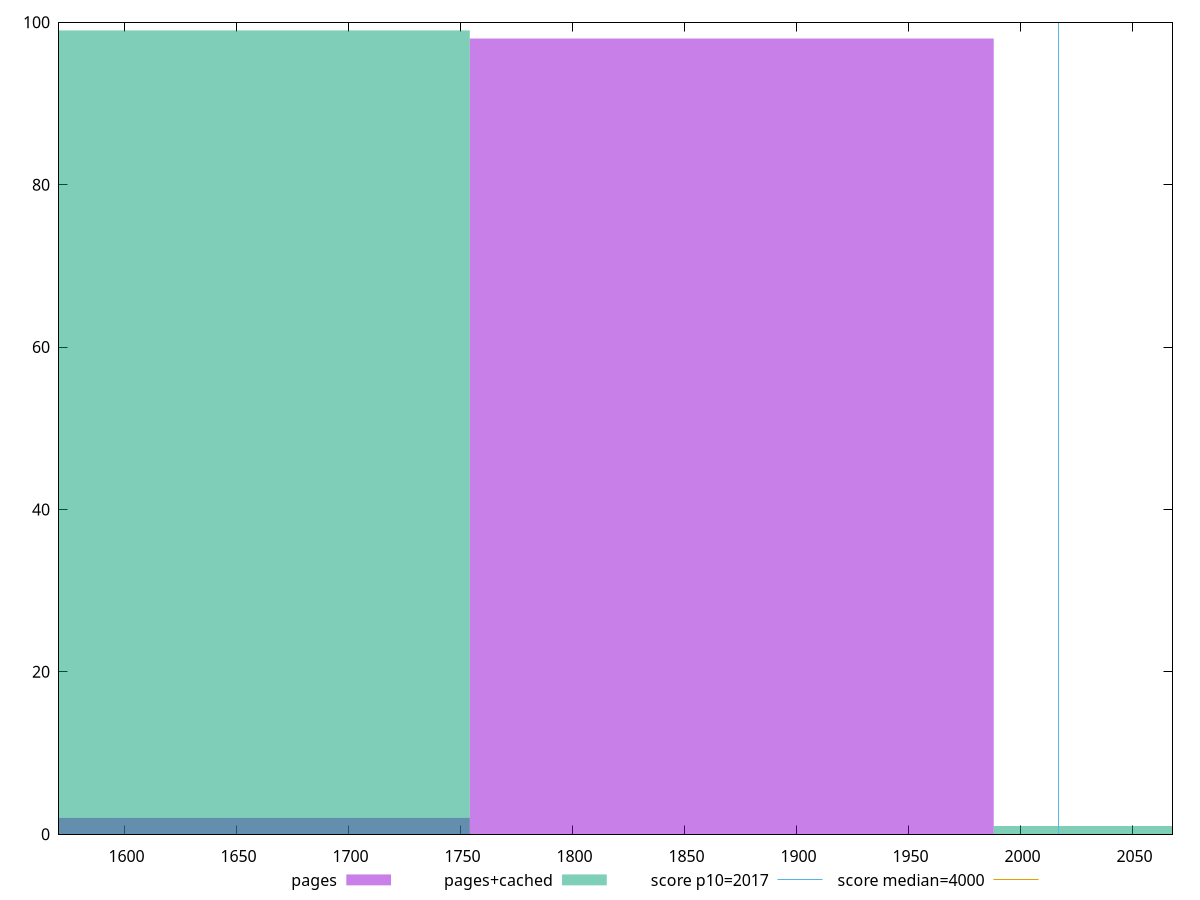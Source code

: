 reset

$pages <<EOF
1871.110862019469 98
1637.2220042670356 2
EOF

$pagesCached <<EOF
2104.9997197719026 1
1637.2220042670356 99
EOF

set key outside below
set boxwidth 233.88885775243364
set xrange [1570.7960000000007:2067.8520000000026]
set yrange [0:100]
set trange [0:100]
set style fill transparent solid 0.5 noborder

set parametric
set terminal svg size 640, 500 enhanced background rgb 'white'
set output "report_00018_2021-02-10T15-25-16.877Z/mainthread-work-breakdown/comparison/histogram/0_vs_1.svg"

plot $pages title "pages" with boxes, \
     $pagesCached title "pages+cached" with boxes, \
     2017,t title "score p10=2017", \
     4000,t title "score median=4000"

reset
